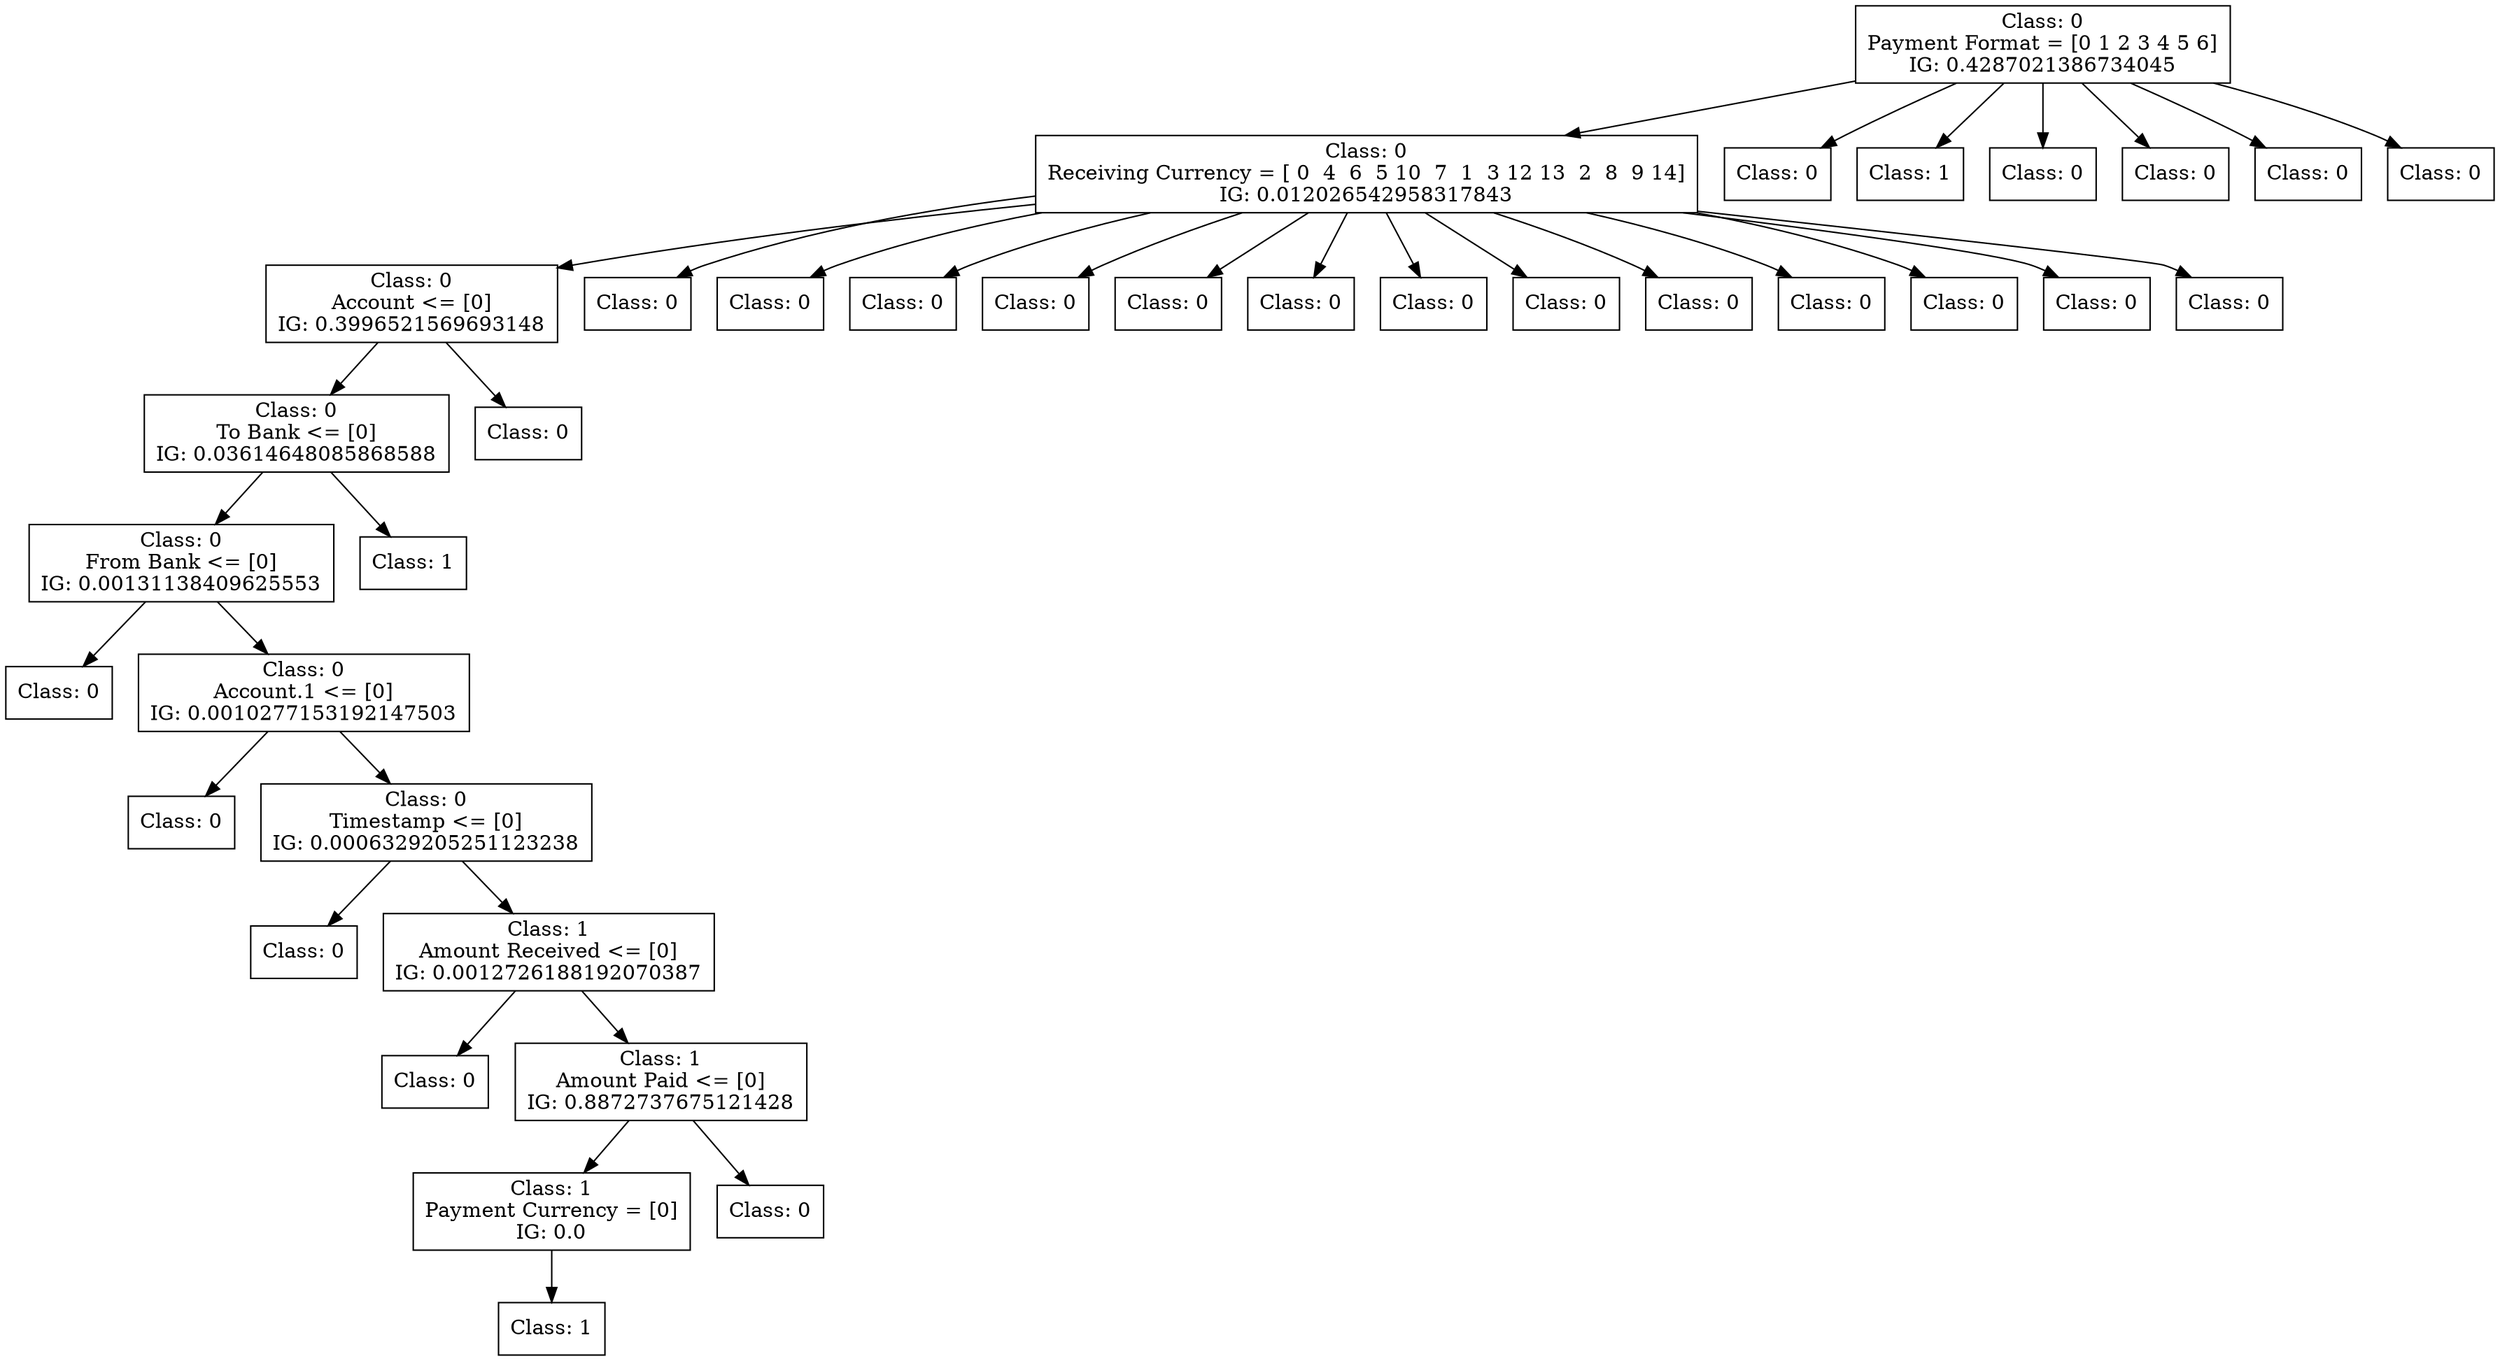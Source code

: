 digraph DecisionTree {
	rankdir=TD;
	node [shape=box];
	2336868477360 [label="Class: 0
Payment Format = [0 1 2 3 4 5 6]
IG: 0.4287021386734045"];
	2337401886544 [label="Class: 0
Receiving Currency = [ 0  4  6  5 10  7  1  3 12 13  2  8  9 14]
IG: 0.012026542958317843"];
	2336868477360 -> 2337401886544;
	2337401885248 [label="Class: 0
Account <= [0]
IG: 0.3996521569693148"];
	2337401886544 -> 2337401885248;
	2337401881408 [label="Class: 0
To Bank <= [0]
IG: 0.03614648085868588"];
	2337401885248 -> 2337401881408;
	2337401888080 [label="Class: 0
From Bank <= [0]
IG: 0.00131138409625553"];
	2337401881408 -> 2337401888080;
	2337401881792 [label="Class: 0
"];
	2337401888080 -> 2337401881792;
	2337401890096 [label="Class: 0
Account.1 <= [0]
IG: 0.0010277153192147503"];
	2337401888080 -> 2337401890096;
	2337401883328 [label="Class: 0
"];
	2337401890096 -> 2337401883328;
	2337401890816 [label="Class: 0
Timestamp <= [0]
IG: 0.0006329205251123238"];
	2337401890096 -> 2337401890816;
	2337401887360 [label="Class: 0
"];
	2337401890816 -> 2337401887360;
	2337401891536 [label="Class: 1
Amount Received <= [0]
IG: 0.0012726188192070387"];
	2337401890816 -> 2337401891536;
	2337401891200 [label="Class: 0
"];
	2337401891536 -> 2337401891200;
	2337401892256 [label="Class: 1
Amount Paid <= [0]
IG: 0.8872737675121428"];
	2337401891536 -> 2337401892256;
	2337401890768 [label="Class: 1
Payment Currency = [0]
IG: 0.0"];
	2337401892256 -> 2337401890768;
	2337401886160 [label="Class: 1
"];
	2337401890768 -> 2337401886160;
	2337401892976 [label="Class: 0
"];
	2337401892256 -> 2337401892976;
	2337401889328 [label="Class: 1
"];
	2337401881408 -> 2337401889328;
	2337401888608 [label="Class: 0
"];
	2337401885248 -> 2337401888608;
	2337401885200 [label="Class: 0
"];
	2337401886544 -> 2337401885200;
	2337401883664 [label="Class: 0
"];
	2337401886544 -> 2337401883664;
	2337401885872 [label="Class: 0
"];
	2337401886544 -> 2337401885872;
	2337401881984 [label="Class: 0
"];
	2337401886544 -> 2337401881984;
	2337401886640 [label="Class: 0
"];
	2337401886544 -> 2337401886640;
	2337401886448 [label="Class: 0
"];
	2337401886544 -> 2337401886448;
	2337401887024 [label="Class: 0
"];
	2337401886544 -> 2337401887024;
	2337401885584 [label="Class: 0
"];
	2337401886544 -> 2337401885584;
	2337401885632 [label="Class: 0
"];
	2337401886544 -> 2337401885632;
	2337401884720 [label="Class: 0
"];
	2337401886544 -> 2337401884720;
	2337401886736 [label="Class: 0
"];
	2337401886544 -> 2337401886736;
	2337401883088 [label="Class: 0
"];
	2337401886544 -> 2337401883088;
	2337401886928 [label="Class: 0
"];
	2337401886544 -> 2337401886928;
	2337401886880 [label="Class: 0
"];
	2336868477360 -> 2337401886880;
	2337401886400 [label="Class: 1
"];
	2336868477360 -> 2337401886400;
	2337401883856 [label="Class: 0
"];
	2336868477360 -> 2337401883856;
	2337401885488 [label="Class: 0
"];
	2336868477360 -> 2337401885488;
	2337401882224 [label="Class: 0
"];
	2336868477360 -> 2337401882224;
	2337401883568 [label="Class: 0
"];
	2336868477360 -> 2337401883568;
}
